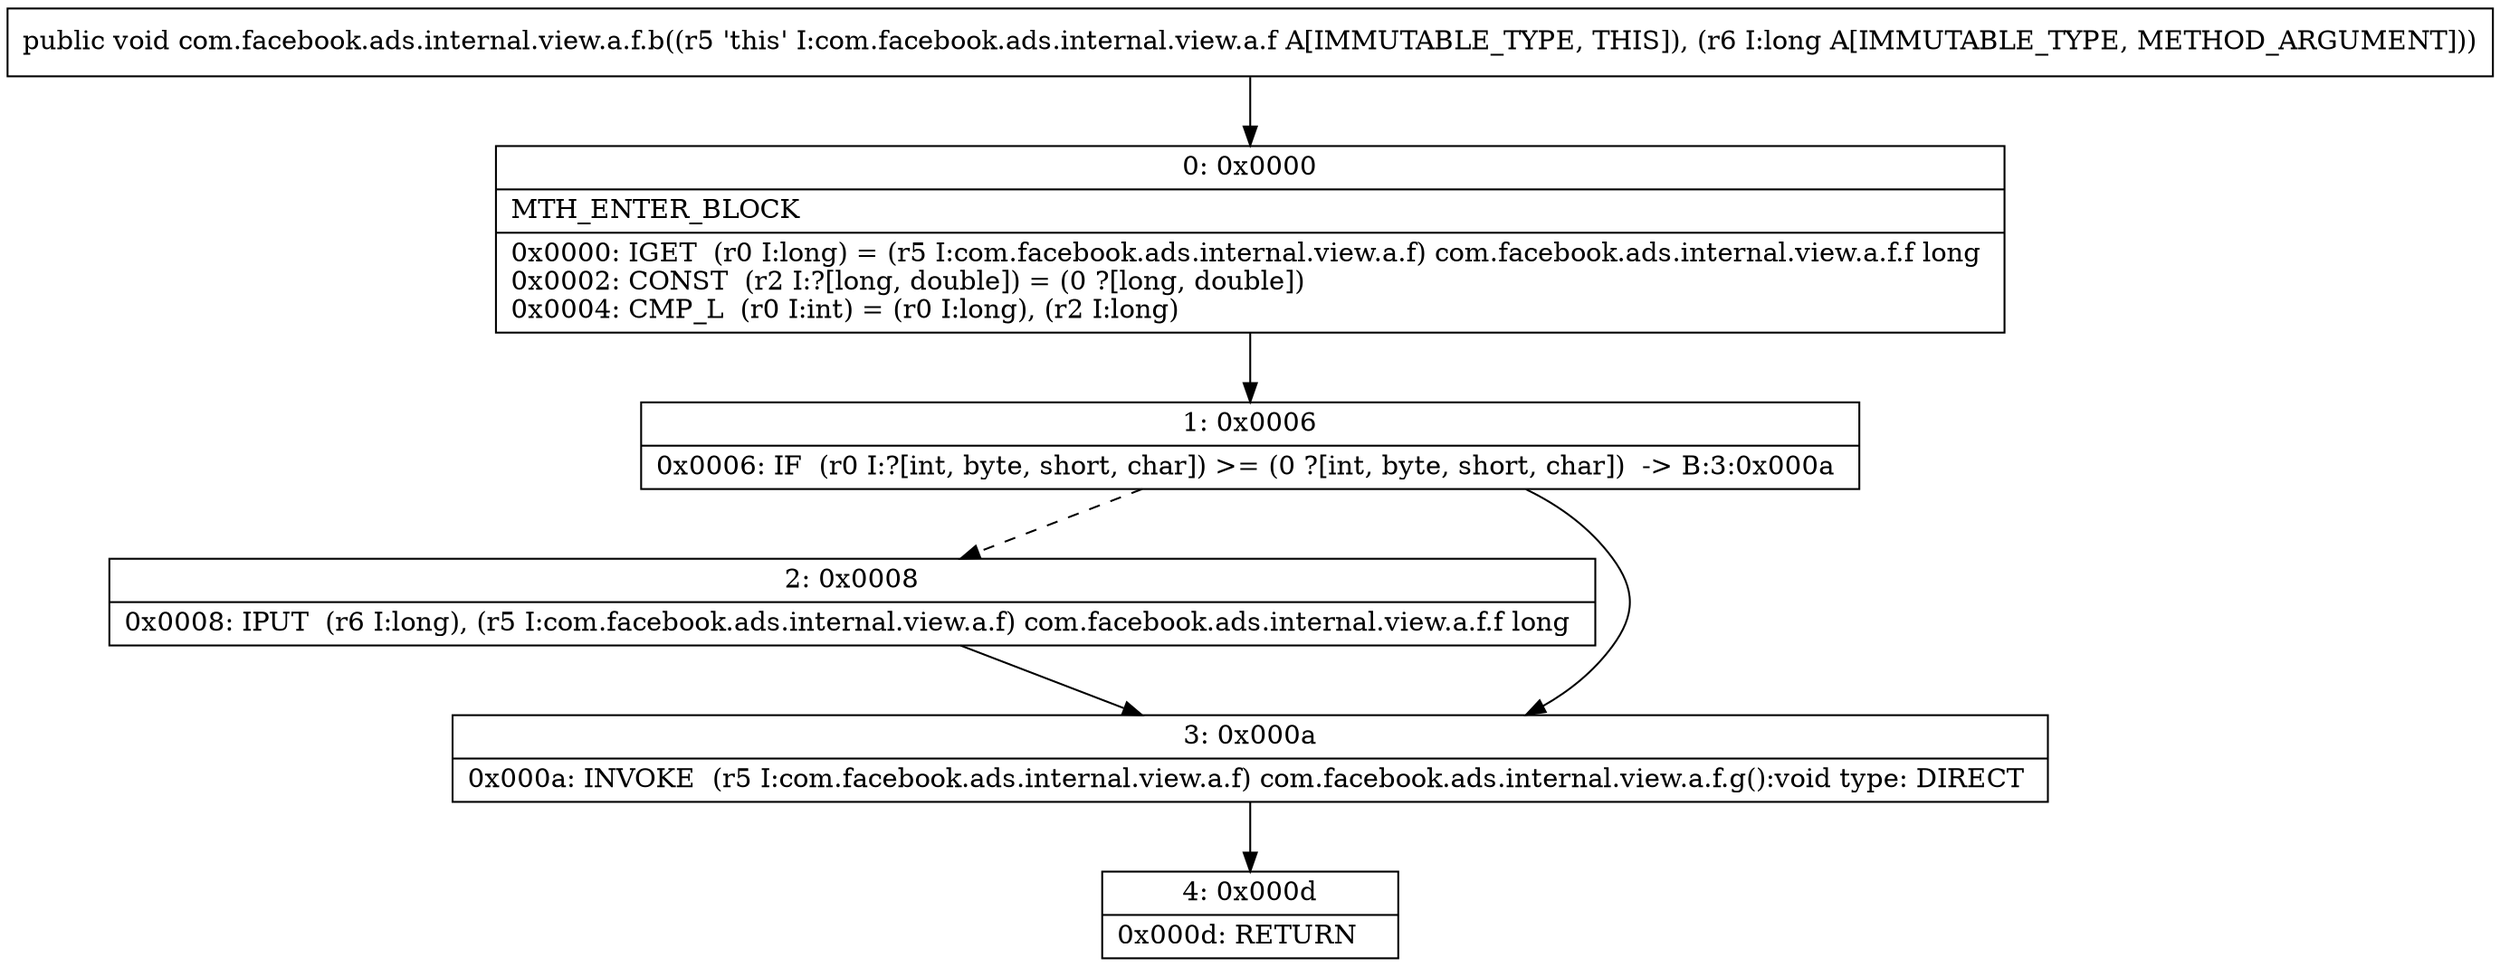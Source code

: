 digraph "CFG forcom.facebook.ads.internal.view.a.f.b(J)V" {
Node_0 [shape=record,label="{0\:\ 0x0000|MTH_ENTER_BLOCK\l|0x0000: IGET  (r0 I:long) = (r5 I:com.facebook.ads.internal.view.a.f) com.facebook.ads.internal.view.a.f.f long \l0x0002: CONST  (r2 I:?[long, double]) = (0 ?[long, double]) \l0x0004: CMP_L  (r0 I:int) = (r0 I:long), (r2 I:long) \l}"];
Node_1 [shape=record,label="{1\:\ 0x0006|0x0006: IF  (r0 I:?[int, byte, short, char]) \>= (0 ?[int, byte, short, char])  \-\> B:3:0x000a \l}"];
Node_2 [shape=record,label="{2\:\ 0x0008|0x0008: IPUT  (r6 I:long), (r5 I:com.facebook.ads.internal.view.a.f) com.facebook.ads.internal.view.a.f.f long \l}"];
Node_3 [shape=record,label="{3\:\ 0x000a|0x000a: INVOKE  (r5 I:com.facebook.ads.internal.view.a.f) com.facebook.ads.internal.view.a.f.g():void type: DIRECT \l}"];
Node_4 [shape=record,label="{4\:\ 0x000d|0x000d: RETURN   \l}"];
MethodNode[shape=record,label="{public void com.facebook.ads.internal.view.a.f.b((r5 'this' I:com.facebook.ads.internal.view.a.f A[IMMUTABLE_TYPE, THIS]), (r6 I:long A[IMMUTABLE_TYPE, METHOD_ARGUMENT])) }"];
MethodNode -> Node_0;
Node_0 -> Node_1;
Node_1 -> Node_2[style=dashed];
Node_1 -> Node_3;
Node_2 -> Node_3;
Node_3 -> Node_4;
}

